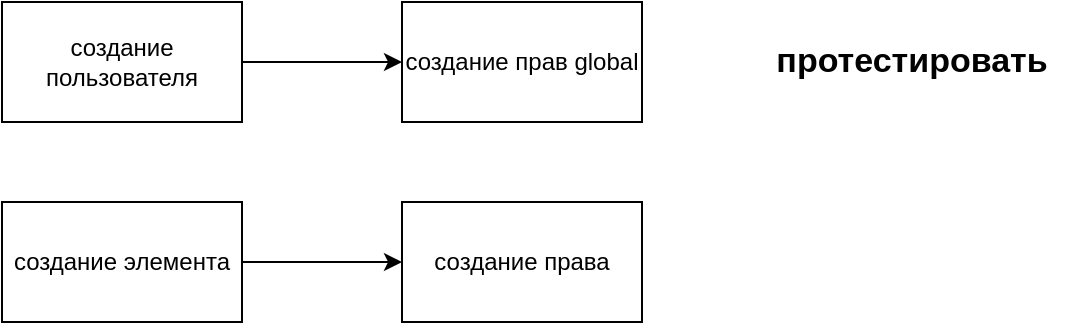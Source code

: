 <mxfile version="24.0.7" type="github">
  <diagram name="Страница — 1" id="eoBhKLuC5TunS1IDavNl">
    <mxGraphModel dx="1687" dy="921" grid="1" gridSize="10" guides="1" tooltips="1" connect="1" arrows="1" fold="1" page="1" pageScale="1" pageWidth="827" pageHeight="1169" math="0" shadow="0">
      <root>
        <mxCell id="0" />
        <mxCell id="1" parent="0" />
        <mxCell id="TGFdMOWLCZTHge6s0m2C-25" value="" style="edgeStyle=orthogonalEdgeStyle;rounded=0;orthogonalLoop=1;jettySize=auto;html=1;" edge="1" parent="1" source="TGFdMOWLCZTHge6s0m2C-22" target="TGFdMOWLCZTHge6s0m2C-24">
          <mxGeometry relative="1" as="geometry" />
        </mxCell>
        <mxCell id="TGFdMOWLCZTHge6s0m2C-22" value="создание пользователя" style="whiteSpace=wrap;html=1;rounded=0;" vertex="1" parent="1">
          <mxGeometry x="130" y="70" width="120" height="60" as="geometry" />
        </mxCell>
        <mxCell id="TGFdMOWLCZTHge6s0m2C-24" value="создание прав global" style="whiteSpace=wrap;html=1;rounded=0;" vertex="1" parent="1">
          <mxGeometry x="330" y="70" width="120" height="60" as="geometry" />
        </mxCell>
        <mxCell id="TGFdMOWLCZTHge6s0m2C-28" value="" style="edgeStyle=orthogonalEdgeStyle;rounded=0;orthogonalLoop=1;jettySize=auto;html=1;" edge="1" parent="1" source="TGFdMOWLCZTHge6s0m2C-26" target="TGFdMOWLCZTHge6s0m2C-27">
          <mxGeometry relative="1" as="geometry" />
        </mxCell>
        <mxCell id="TGFdMOWLCZTHge6s0m2C-26" value="создание элемента" style="rounded=0;whiteSpace=wrap;html=1;" vertex="1" parent="1">
          <mxGeometry x="130" y="170" width="120" height="60" as="geometry" />
        </mxCell>
        <mxCell id="TGFdMOWLCZTHge6s0m2C-27" value="создание права" style="whiteSpace=wrap;html=1;rounded=0;" vertex="1" parent="1">
          <mxGeometry x="330" y="170" width="120" height="60" as="geometry" />
        </mxCell>
        <mxCell id="TGFdMOWLCZTHge6s0m2C-29" value="протестировать" style="text;html=1;align=center;verticalAlign=middle;whiteSpace=wrap;rounded=0;fontSize=17;fontStyle=1" vertex="1" parent="1">
          <mxGeometry x="500" y="90" width="170" height="20" as="geometry" />
        </mxCell>
      </root>
    </mxGraphModel>
  </diagram>
</mxfile>
